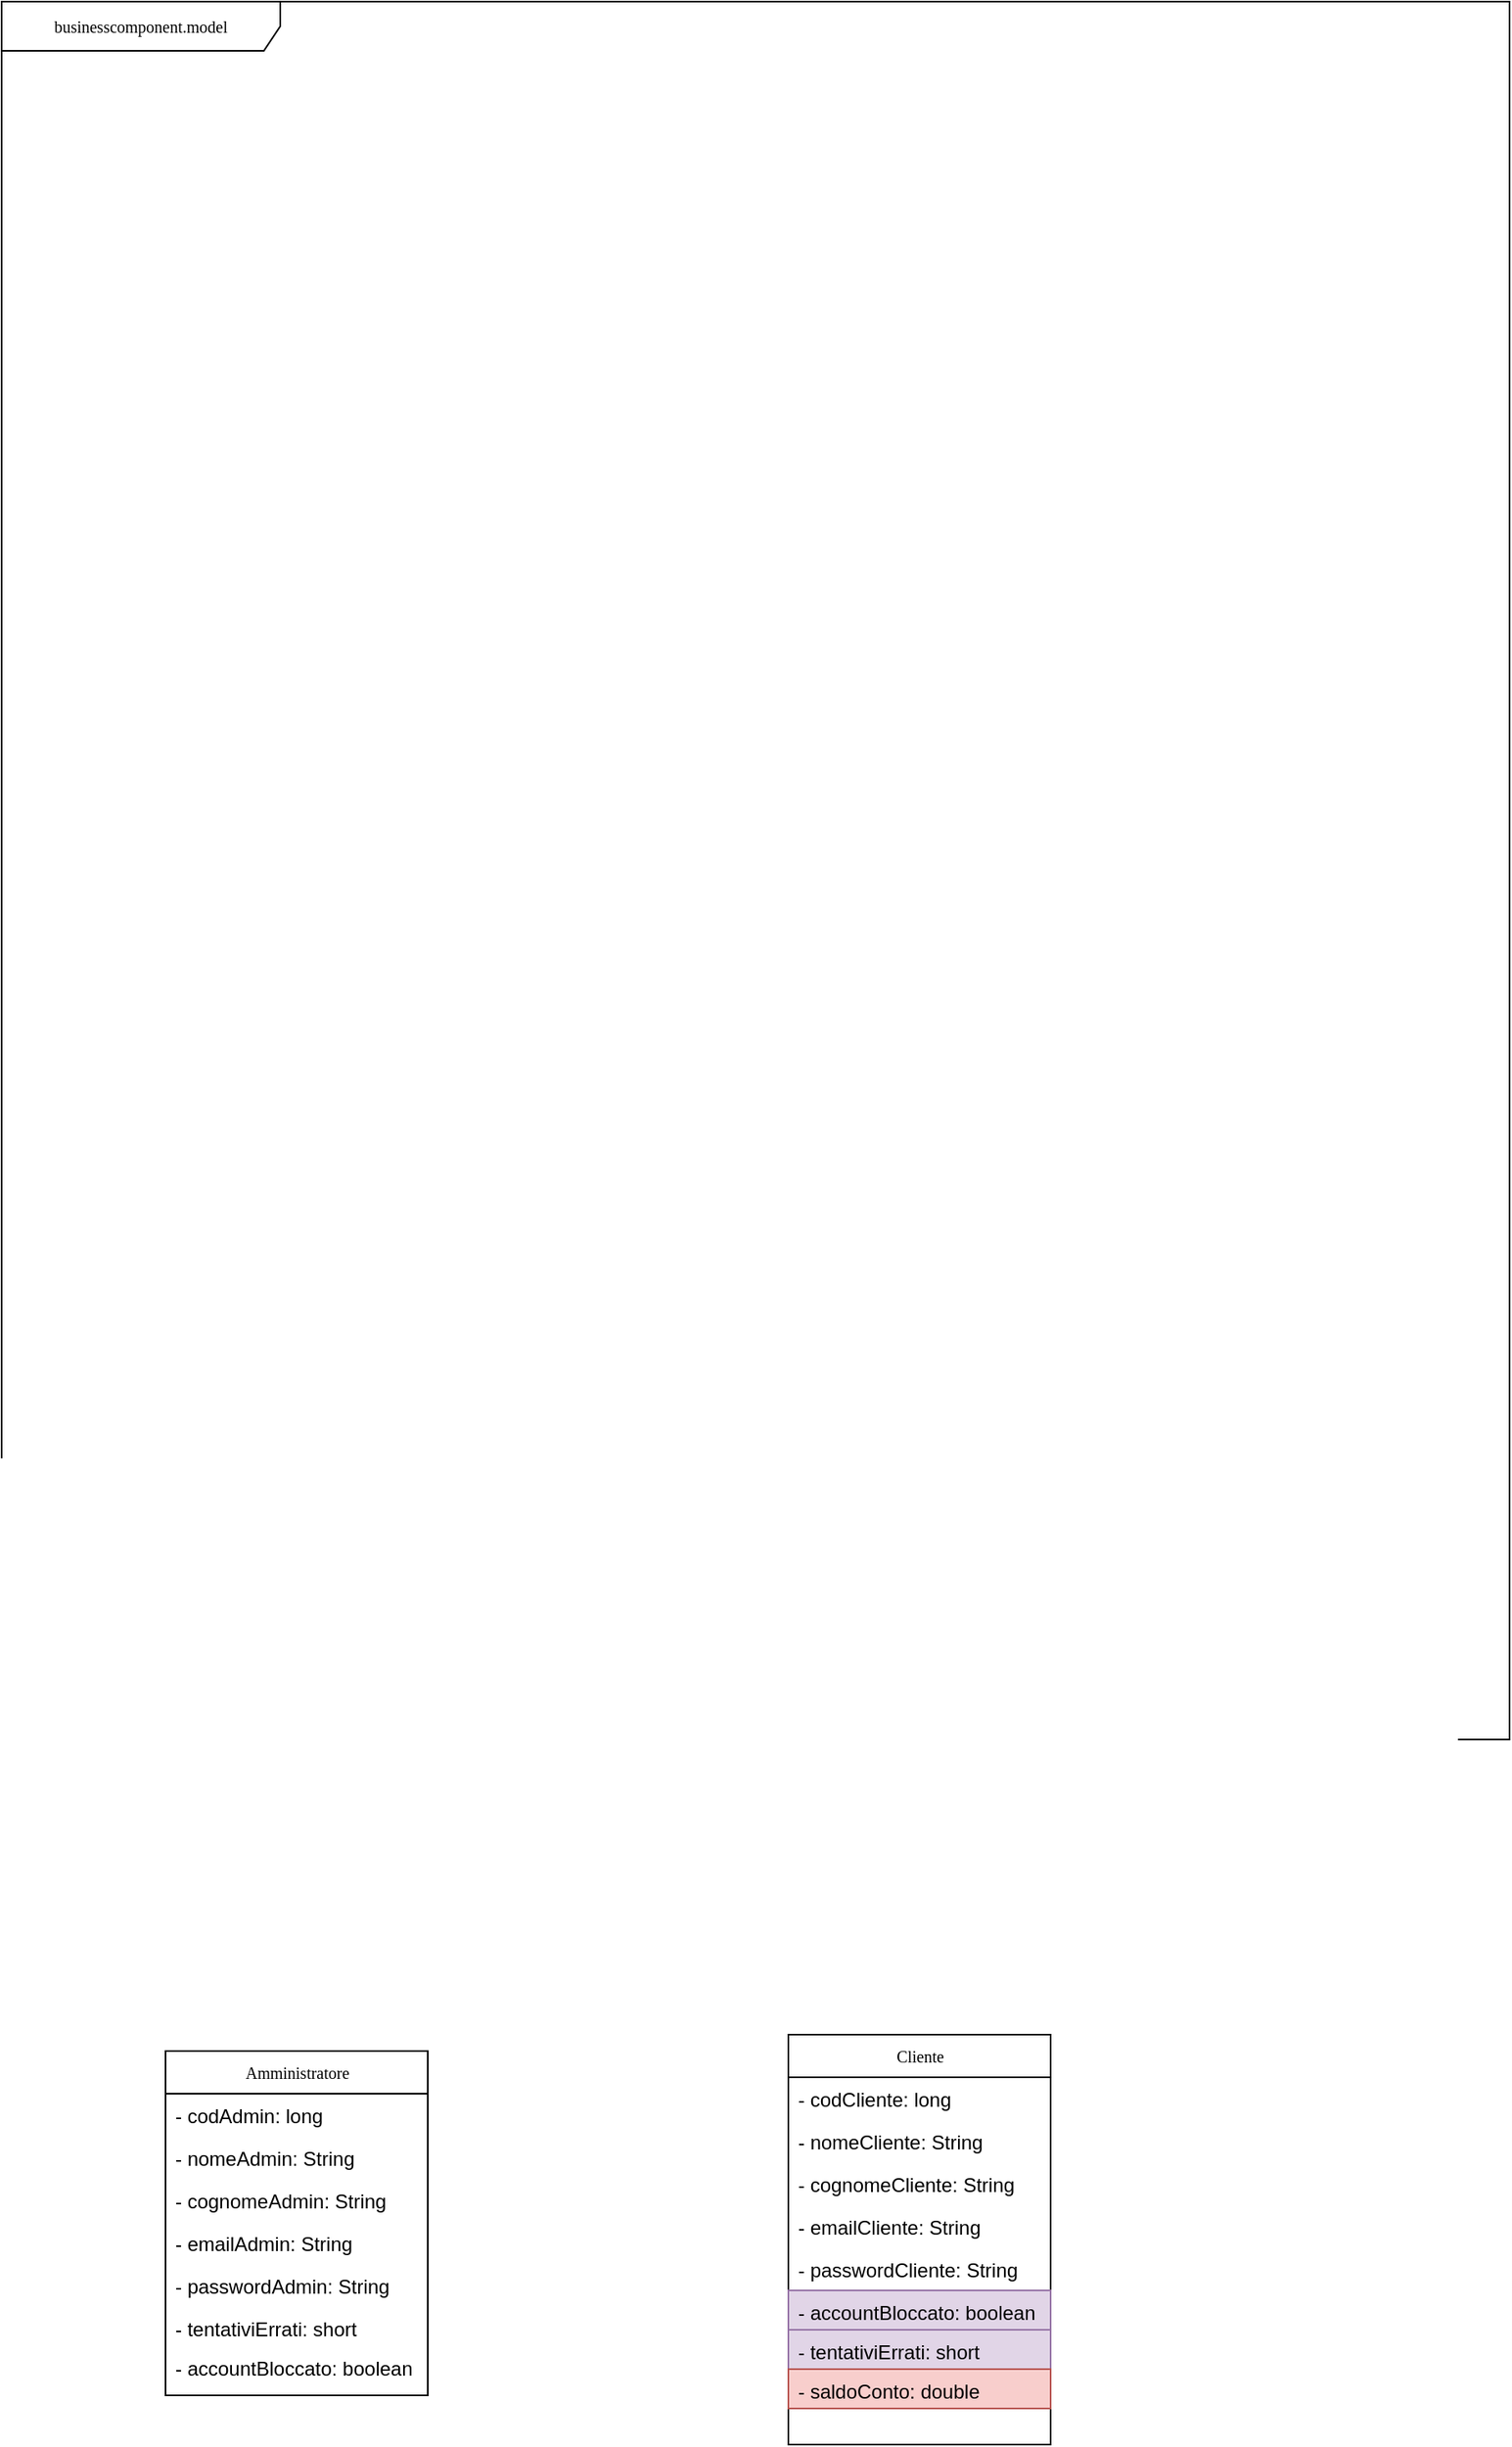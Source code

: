 <mxfile version="25.0.3" pages="3">
  <diagram name="model" id="c4acf3e9-155e-7222-9cf6-157b1a14988f">
    <mxGraphModel dx="1900" dy="1718" grid="1" gridSize="10" guides="1" tooltips="1" connect="1" arrows="1" fold="1" page="1" pageScale="1" pageWidth="850" pageHeight="1100" background="none" math="0" shadow="0">
      <root>
        <mxCell id="0" />
        <mxCell id="1" parent="0" />
        <mxCell id="17acba5748e5396b-1" value="businesscomponent.model" style="shape=umlFrame;whiteSpace=wrap;html=1;rounded=0;shadow=0;comic=0;labelBackgroundColor=none;strokeWidth=1;fontFamily=Verdana;fontSize=10;align=center;width=170;height=30;" parent="1" vertex="1">
          <mxGeometry x="-100" y="-1090" width="920" height="1060" as="geometry" />
        </mxCell>
        <mxCell id="17acba5748e5396b-2" value="Amministratore" style="swimlane;html=1;fontStyle=0;childLayout=stackLayout;horizontal=1;startSize=26;fillColor=none;horizontalStack=0;resizeParent=1;resizeLast=0;collapsible=1;marginBottom=0;swimlaneFillColor=#ffffff;rounded=0;shadow=0;comic=0;labelBackgroundColor=none;strokeWidth=1;fontFamily=Verdana;fontSize=10;align=center;" parent="1" vertex="1">
          <mxGeometry y="160" width="160" height="210" as="geometry" />
        </mxCell>
        <mxCell id="17acba5748e5396b-3" value="- codAdmin: long" style="text;html=1;strokeColor=none;fillColor=none;align=left;verticalAlign=top;spacingLeft=4;spacingRight=4;whiteSpace=wrap;overflow=hidden;rotatable=0;points=[[0,0.5],[1,0.5]];portConstraint=eastwest;" parent="17acba5748e5396b-2" vertex="1">
          <mxGeometry y="26" width="160" height="26" as="geometry" />
        </mxCell>
        <mxCell id="R7iPSByMcXuFNTxJ6JOP-1" value="- nomeAdmin: String" style="text;html=1;strokeColor=none;fillColor=none;align=left;verticalAlign=top;spacingLeft=4;spacingRight=4;whiteSpace=wrap;overflow=hidden;rotatable=0;points=[[0,0.5],[1,0.5]];portConstraint=eastwest;" vertex="1" parent="17acba5748e5396b-2">
          <mxGeometry y="52" width="160" height="26" as="geometry" />
        </mxCell>
        <mxCell id="R7iPSByMcXuFNTxJ6JOP-2" value="- cognomeAdmin: String" style="text;html=1;strokeColor=none;fillColor=none;align=left;verticalAlign=top;spacingLeft=4;spacingRight=4;whiteSpace=wrap;overflow=hidden;rotatable=0;points=[[0,0.5],[1,0.5]];portConstraint=eastwest;" vertex="1" parent="17acba5748e5396b-2">
          <mxGeometry y="78" width="160" height="26" as="geometry" />
        </mxCell>
        <mxCell id="R7iPSByMcXuFNTxJ6JOP-3" value="- emailAdmin: String" style="text;html=1;strokeColor=none;fillColor=none;align=left;verticalAlign=top;spacingLeft=4;spacingRight=4;whiteSpace=wrap;overflow=hidden;rotatable=0;points=[[0,0.5],[1,0.5]];portConstraint=eastwest;" vertex="1" parent="17acba5748e5396b-2">
          <mxGeometry y="104" width="160" height="26" as="geometry" />
        </mxCell>
        <mxCell id="R7iPSByMcXuFNTxJ6JOP-4" value="- passwordAdmin: String" style="text;html=1;strokeColor=none;fillColor=none;align=left;verticalAlign=top;spacingLeft=4;spacingRight=4;whiteSpace=wrap;overflow=hidden;rotatable=0;points=[[0,0.5],[1,0.5]];portConstraint=eastwest;" vertex="1" parent="17acba5748e5396b-2">
          <mxGeometry y="130" width="160" height="26" as="geometry" />
        </mxCell>
        <mxCell id="R7iPSByMcXuFNTxJ6JOP-5" value="- tentativiErrati: short" style="text;html=1;strokeColor=none;fillColor=none;align=left;verticalAlign=top;spacingLeft=4;spacingRight=4;whiteSpace=wrap;overflow=hidden;rotatable=0;points=[[0,0.5],[1,0.5]];portConstraint=eastwest;" vertex="1" parent="17acba5748e5396b-2">
          <mxGeometry y="156" width="160" height="24" as="geometry" />
        </mxCell>
        <mxCell id="R7iPSByMcXuFNTxJ6JOP-6" value="- accountBloccato: boolean" style="text;html=1;strokeColor=none;fillColor=none;align=left;verticalAlign=top;spacingLeft=4;spacingRight=4;whiteSpace=wrap;overflow=hidden;rotatable=0;points=[[0,0.5],[1,0.5]];portConstraint=eastwest;" vertex="1" parent="17acba5748e5396b-2">
          <mxGeometry y="180" width="160" height="24" as="geometry" />
        </mxCell>
        <mxCell id="R7iPSByMcXuFNTxJ6JOP-18" value="" style="group" vertex="1" connectable="0" parent="1">
          <mxGeometry x="380" y="140" width="160" height="250" as="geometry" />
        </mxCell>
        <mxCell id="R7iPSByMcXuFNTxJ6JOP-8" value="Cliente" style="swimlane;html=1;fontStyle=0;childLayout=stackLayout;horizontal=1;startSize=26;fillColor=none;horizontalStack=0;resizeParent=1;resizeLast=0;collapsible=1;marginBottom=0;swimlaneFillColor=#ffffff;rounded=0;shadow=0;comic=0;labelBackgroundColor=none;strokeWidth=1;fontFamily=Verdana;fontSize=10;align=center;container=0;" vertex="1" parent="R7iPSByMcXuFNTxJ6JOP-18">
          <mxGeometry y="10" width="160" height="250" as="geometry" />
        </mxCell>
        <mxCell id="R7iPSByMcXuFNTxJ6JOP-9" value="- codCliente: long" style="text;html=1;strokeColor=none;fillColor=none;align=left;verticalAlign=top;spacingLeft=4;spacingRight=4;whiteSpace=wrap;overflow=hidden;rotatable=0;points=[[0,0.5],[1,0.5]];portConstraint=eastwest;container=0;" vertex="1" parent="R7iPSByMcXuFNTxJ6JOP-8">
          <mxGeometry y="26" width="160" height="26" as="geometry" />
        </mxCell>
        <mxCell id="R7iPSByMcXuFNTxJ6JOP-10" value="- nomeCliente: String" style="text;html=1;strokeColor=none;fillColor=none;align=left;verticalAlign=top;spacingLeft=4;spacingRight=4;whiteSpace=wrap;overflow=hidden;rotatable=0;points=[[0,0.5],[1,0.5]];portConstraint=eastwest;container=0;" vertex="1" parent="R7iPSByMcXuFNTxJ6JOP-8">
          <mxGeometry y="52" width="160" height="26" as="geometry" />
        </mxCell>
        <mxCell id="R7iPSByMcXuFNTxJ6JOP-11" value="- cognomeCliente: String" style="text;html=1;strokeColor=none;fillColor=none;align=left;verticalAlign=top;spacingLeft=4;spacingRight=4;whiteSpace=wrap;overflow=hidden;rotatable=0;points=[[0,0.5],[1,0.5]];portConstraint=eastwest;container=0;" vertex="1" parent="R7iPSByMcXuFNTxJ6JOP-8">
          <mxGeometry y="78" width="160" height="26" as="geometry" />
        </mxCell>
        <mxCell id="R7iPSByMcXuFNTxJ6JOP-12" value="- emailCliente: String" style="text;html=1;strokeColor=none;fillColor=none;align=left;verticalAlign=top;spacingLeft=4;spacingRight=4;whiteSpace=wrap;overflow=hidden;rotatable=0;points=[[0,0.5],[1,0.5]];portConstraint=eastwest;container=0;" vertex="1" parent="R7iPSByMcXuFNTxJ6JOP-8">
          <mxGeometry y="104" width="160" height="26" as="geometry" />
        </mxCell>
        <mxCell id="R7iPSByMcXuFNTxJ6JOP-13" value="- passwordCliente: String" style="text;html=1;strokeColor=none;fillColor=none;align=left;verticalAlign=top;spacingLeft=4;spacingRight=4;whiteSpace=wrap;overflow=hidden;rotatable=0;points=[[0,0.5],[1,0.5]];portConstraint=eastwest;container=0;" vertex="1" parent="R7iPSByMcXuFNTxJ6JOP-8">
          <mxGeometry y="130" width="160" height="26" as="geometry" />
        </mxCell>
        <mxCell id="R7iPSByMcXuFNTxJ6JOP-20" value="- accountBloccato: boolean" style="text;html=1;strokeColor=#9673a6;fillColor=#e1d5e7;align=left;verticalAlign=top;spacingLeft=4;spacingRight=4;whiteSpace=wrap;overflow=hidden;rotatable=0;points=[[0,0.5],[1,0.5]];portConstraint=eastwest;container=0;" vertex="1" parent="R7iPSByMcXuFNTxJ6JOP-8">
          <mxGeometry y="156" width="160" height="24" as="geometry" />
        </mxCell>
        <mxCell id="R7iPSByMcXuFNTxJ6JOP-14" value="- tentativiErrati: short" style="text;html=1;strokeColor=#9673a6;fillColor=#e1d5e7;align=left;verticalAlign=top;spacingLeft=4;spacingRight=4;whiteSpace=wrap;overflow=hidden;rotatable=0;points=[[0,0.5],[1,0.5]];portConstraint=eastwest;container=0;" vertex="1" parent="R7iPSByMcXuFNTxJ6JOP-8">
          <mxGeometry y="180" width="160" height="24" as="geometry" />
        </mxCell>
        <mxCell id="R7iPSByMcXuFNTxJ6JOP-15" value="- saldoConto: double" style="text;html=1;strokeColor=#b85450;fillColor=#f8cecc;align=left;verticalAlign=top;spacingLeft=4;spacingRight=4;whiteSpace=wrap;overflow=hidden;rotatable=0;points=[[0,0.5],[1,0.5]];portConstraint=eastwest;container=0;" vertex="1" parent="R7iPSByMcXuFNTxJ6JOP-8">
          <mxGeometry y="204" width="160" height="24" as="geometry" />
        </mxCell>
      </root>
    </mxGraphModel>
  </diagram>
  <diagram name="Copy of model" id="M4nCcpJtuAuxIERXasgf">
    <mxGraphModel grid="1" page="1" gridSize="10" guides="1" tooltips="1" connect="1" arrows="1" fold="1" pageScale="1" pageWidth="850" pageHeight="1100" background="none" math="0" shadow="0">
      <root>
        <mxCell id="_vAxtc3iaHs9q5ybGpsF-0" />
        <mxCell id="_vAxtc3iaHs9q5ybGpsF-1" parent="_vAxtc3iaHs9q5ybGpsF-0" />
        <mxCell id="_vAxtc3iaHs9q5ybGpsF-2" value="businesscomponent.model" style="shape=umlFrame;whiteSpace=wrap;html=1;rounded=0;shadow=0;comic=0;labelBackgroundColor=none;strokeWidth=1;fontFamily=Verdana;fontSize=10;align=center;width=170;height=30;" vertex="1" parent="_vAxtc3iaHs9q5ybGpsF-1">
          <mxGeometry x="-80" y="20" width="920" height="1060" as="geometry" />
        </mxCell>
        <mxCell id="_vAxtc3iaHs9q5ybGpsF-3" style="edgeStyle=orthogonalEdgeStyle;rounded=0;html=1;dashed=1;labelBackgroundColor=none;startFill=0;endArrow=open;endFill=0;endSize=10;fontFamily=Verdana;fontSize=10;" edge="1" parent="_vAxtc3iaHs9q5ybGpsF-1" source="_vAxtc3iaHs9q5ybGpsF-5" target="_vAxtc3iaHs9q5ybGpsF-35">
          <mxGeometry relative="1" as="geometry">
            <Array as="points">
              <mxPoint x="590" y="721" />
            </Array>
          </mxGeometry>
        </mxCell>
        <mxCell id="_vAxtc3iaHs9q5ybGpsF-4" style="edgeStyle=orthogonalEdgeStyle;rounded=0;html=1;dashed=1;labelBackgroundColor=none;startFill=0;endArrow=open;endFill=0;endSize=10;fontFamily=Verdana;fontSize=10;" edge="1" parent="_vAxtc3iaHs9q5ybGpsF-1" source="_vAxtc3iaHs9q5ybGpsF-5" target="_vAxtc3iaHs9q5ybGpsF-24">
          <mxGeometry relative="1" as="geometry">
            <Array as="points" />
          </mxGeometry>
        </mxCell>
        <mxCell id="_vAxtc3iaHs9q5ybGpsF-5" value="Classname" style="swimlane;html=1;fontStyle=0;childLayout=stackLayout;horizontal=1;startSize=26;fillColor=none;horizontalStack=0;resizeParent=1;resizeLast=0;collapsible=1;marginBottom=0;swimlaneFillColor=#ffffff;rounded=0;shadow=0;comic=0;labelBackgroundColor=none;strokeWidth=1;fontFamily=Verdana;fontSize=10;align=center;" vertex="1" parent="_vAxtc3iaHs9q5ybGpsF-1">
          <mxGeometry x="650" y="628" width="160" height="186" as="geometry" />
        </mxCell>
        <mxCell id="_vAxtc3iaHs9q5ybGpsF-6" value="+ field: type" style="text;html=1;strokeColor=none;fillColor=none;align=left;verticalAlign=top;spacingLeft=4;spacingRight=4;whiteSpace=wrap;overflow=hidden;rotatable=0;points=[[0,0.5],[1,0.5]];portConstraint=eastwest;" vertex="1" parent="_vAxtc3iaHs9q5ybGpsF-5">
          <mxGeometry y="26" width="160" height="26" as="geometry" />
        </mxCell>
        <mxCell id="_vAxtc3iaHs9q5ybGpsF-7" value="+ field: type" style="text;html=1;strokeColor=none;fillColor=none;align=left;verticalAlign=top;spacingLeft=4;spacingRight=4;whiteSpace=wrap;overflow=hidden;rotatable=0;points=[[0,0.5],[1,0.5]];portConstraint=eastwest;" vertex="1" parent="_vAxtc3iaHs9q5ybGpsF-5">
          <mxGeometry y="52" width="160" height="26" as="geometry" />
        </mxCell>
        <mxCell id="_vAxtc3iaHs9q5ybGpsF-8" value="+ field: type" style="text;html=1;strokeColor=none;fillColor=none;align=left;verticalAlign=top;spacingLeft=4;spacingRight=4;whiteSpace=wrap;overflow=hidden;rotatable=0;points=[[0,0.5],[1,0.5]];portConstraint=eastwest;" vertex="1" parent="_vAxtc3iaHs9q5ybGpsF-5">
          <mxGeometry y="78" width="160" height="26" as="geometry" />
        </mxCell>
        <mxCell id="_vAxtc3iaHs9q5ybGpsF-9" value="+ field: type" style="text;html=1;strokeColor=none;fillColor=none;align=left;verticalAlign=top;spacingLeft=4;spacingRight=4;whiteSpace=wrap;overflow=hidden;rotatable=0;points=[[0,0.5],[1,0.5]];portConstraint=eastwest;" vertex="1" parent="_vAxtc3iaHs9q5ybGpsF-5">
          <mxGeometry y="104" width="160" height="26" as="geometry" />
        </mxCell>
        <mxCell id="_vAxtc3iaHs9q5ybGpsF-10" value="+ field: type" style="text;html=1;strokeColor=none;fillColor=none;align=left;verticalAlign=top;spacingLeft=4;spacingRight=4;whiteSpace=wrap;overflow=hidden;rotatable=0;points=[[0,0.5],[1,0.5]];portConstraint=eastwest;" vertex="1" parent="_vAxtc3iaHs9q5ybGpsF-5">
          <mxGeometry y="130" width="160" height="26" as="geometry" />
        </mxCell>
        <mxCell id="_vAxtc3iaHs9q5ybGpsF-11" value="+ field: type" style="text;html=1;strokeColor=none;fillColor=none;align=left;verticalAlign=top;spacingLeft=4;spacingRight=4;whiteSpace=wrap;overflow=hidden;rotatable=0;points=[[0,0.5],[1,0.5]];portConstraint=eastwest;" vertex="1" parent="_vAxtc3iaHs9q5ybGpsF-5">
          <mxGeometry y="156" width="160" height="26" as="geometry" />
        </mxCell>
        <mxCell id="_vAxtc3iaHs9q5ybGpsF-12" value="Classname" style="swimlane;html=1;fontStyle=0;childLayout=stackLayout;horizontal=1;startSize=26;fillColor=none;horizontalStack=0;resizeParent=1;resizeLast=0;collapsible=1;marginBottom=0;swimlaneFillColor=#ffffff;rounded=0;shadow=0;comic=0;labelBackgroundColor=none;strokeWidth=1;fontFamily=Verdana;fontSize=10;align=center;" vertex="1" parent="_vAxtc3iaHs9q5ybGpsF-1">
          <mxGeometry x="350" y="42" width="160" height="110" as="geometry" />
        </mxCell>
        <mxCell id="_vAxtc3iaHs9q5ybGpsF-13" value="+ field: type" style="text;html=1;strokeColor=none;fillColor=none;align=left;verticalAlign=top;spacingLeft=4;spacingRight=4;whiteSpace=wrap;overflow=hidden;rotatable=0;points=[[0,0.5],[1,0.5]];portConstraint=eastwest;" vertex="1" parent="_vAxtc3iaHs9q5ybGpsF-12">
          <mxGeometry y="26" width="160" height="26" as="geometry" />
        </mxCell>
        <mxCell id="_vAxtc3iaHs9q5ybGpsF-14" value="+ field: type" style="text;html=1;strokeColor=none;fillColor=none;align=left;verticalAlign=top;spacingLeft=4;spacingRight=4;whiteSpace=wrap;overflow=hidden;rotatable=0;points=[[0,0.5],[1,0.5]];portConstraint=eastwest;" vertex="1" parent="_vAxtc3iaHs9q5ybGpsF-12">
          <mxGeometry y="52" width="160" height="26" as="geometry" />
        </mxCell>
        <mxCell id="_vAxtc3iaHs9q5ybGpsF-15" value="+ field: type" style="text;html=1;strokeColor=none;fillColor=none;align=left;verticalAlign=top;spacingLeft=4;spacingRight=4;whiteSpace=wrap;overflow=hidden;rotatable=0;points=[[0,0.5],[1,0.5]];portConstraint=eastwest;" vertex="1" parent="_vAxtc3iaHs9q5ybGpsF-12">
          <mxGeometry y="78" width="160" height="26" as="geometry" />
        </mxCell>
        <mxCell id="_vAxtc3iaHs9q5ybGpsF-16" value="Classname" style="swimlane;html=1;fontStyle=0;childLayout=stackLayout;horizontal=1;startSize=26;fillColor=none;horizontalStack=0;resizeParent=1;resizeLast=0;collapsible=1;marginBottom=0;swimlaneFillColor=#ffffff;rounded=0;shadow=0;comic=0;labelBackgroundColor=none;strokeWidth=1;fontFamily=Verdana;fontSize=10;align=center;" vertex="1" parent="_vAxtc3iaHs9q5ybGpsF-1">
          <mxGeometry x="580" y="87" width="160" height="110" as="geometry" />
        </mxCell>
        <mxCell id="_vAxtc3iaHs9q5ybGpsF-17" value="+ field: type" style="text;html=1;strokeColor=none;fillColor=none;align=left;verticalAlign=top;spacingLeft=4;spacingRight=4;whiteSpace=wrap;overflow=hidden;rotatable=0;points=[[0,0.5],[1,0.5]];portConstraint=eastwest;" vertex="1" parent="_vAxtc3iaHs9q5ybGpsF-16">
          <mxGeometry y="26" width="160" height="26" as="geometry" />
        </mxCell>
        <mxCell id="_vAxtc3iaHs9q5ybGpsF-18" value="+ field: type" style="text;html=1;strokeColor=none;fillColor=none;align=left;verticalAlign=top;spacingLeft=4;spacingRight=4;whiteSpace=wrap;overflow=hidden;rotatable=0;points=[[0,0.5],[1,0.5]];portConstraint=eastwest;" vertex="1" parent="_vAxtc3iaHs9q5ybGpsF-16">
          <mxGeometry y="52" width="160" height="26" as="geometry" />
        </mxCell>
        <mxCell id="_vAxtc3iaHs9q5ybGpsF-19" value="+ field: type" style="text;html=1;strokeColor=#b85450;fillColor=#f8cecc;align=left;verticalAlign=top;spacingLeft=4;spacingRight=4;whiteSpace=wrap;overflow=hidden;rotatable=0;points=[[0,0.5],[1,0.5]];portConstraint=eastwest;" vertex="1" parent="_vAxtc3iaHs9q5ybGpsF-16">
          <mxGeometry y="78" width="160" height="26" as="geometry" />
        </mxCell>
        <mxCell id="_vAxtc3iaHs9q5ybGpsF-20" value="Classname" style="swimlane;html=1;fontStyle=0;childLayout=stackLayout;horizontal=1;startSize=26;fillColor=none;horizontalStack=0;resizeParent=1;resizeLast=0;collapsible=1;marginBottom=0;swimlaneFillColor=#ffffff;rounded=0;shadow=0;comic=0;labelBackgroundColor=none;strokeWidth=1;fontFamily=Verdana;fontSize=10;align=center;" vertex="1" parent="_vAxtc3iaHs9q5ybGpsF-1">
          <mxGeometry x="650" y="978" width="160" height="83" as="geometry" />
        </mxCell>
        <mxCell id="_vAxtc3iaHs9q5ybGpsF-21" value="+ field: type" style="text;html=1;strokeColor=none;fillColor=none;align=left;verticalAlign=top;spacingLeft=4;spacingRight=4;whiteSpace=wrap;overflow=hidden;rotatable=0;points=[[0,0.5],[1,0.5]];portConstraint=eastwest;" vertex="1" parent="_vAxtc3iaHs9q5ybGpsF-20">
          <mxGeometry y="26" width="160" height="26" as="geometry" />
        </mxCell>
        <mxCell id="_vAxtc3iaHs9q5ybGpsF-22" value="+ field: type" style="text;html=1;strokeColor=none;fillColor=none;align=left;verticalAlign=top;spacingLeft=4;spacingRight=4;whiteSpace=wrap;overflow=hidden;rotatable=0;points=[[0,0.5],[1,0.5]];portConstraint=eastwest;" vertex="1" parent="_vAxtc3iaHs9q5ybGpsF-20">
          <mxGeometry y="52" width="160" height="26" as="geometry" />
        </mxCell>
        <mxCell id="_vAxtc3iaHs9q5ybGpsF-23" style="edgeStyle=orthogonalEdgeStyle;rounded=0;html=1;dashed=1;labelBackgroundColor=none;startFill=0;endArrow=open;endFill=0;endSize=10;fontFamily=Verdana;fontSize=10;" edge="1" parent="_vAxtc3iaHs9q5ybGpsF-1" source="_vAxtc3iaHs9q5ybGpsF-24" target="_vAxtc3iaHs9q5ybGpsF-20">
          <mxGeometry relative="1" as="geometry" />
        </mxCell>
        <mxCell id="_vAxtc3iaHs9q5ybGpsF-24" value="Classname" style="swimlane;html=1;fontStyle=0;childLayout=stackLayout;horizontal=1;startSize=26;fillColor=none;horizontalStack=0;resizeParent=1;resizeLast=0;collapsible=1;marginBottom=0;swimlaneFillColor=#ffffff;rounded=0;shadow=0;comic=0;labelBackgroundColor=none;strokeWidth=1;fontFamily=Verdana;fontSize=10;align=center;" vertex="1" parent="_vAxtc3iaHs9q5ybGpsF-1">
          <mxGeometry x="650" y="838" width="160" height="110" as="geometry" />
        </mxCell>
        <mxCell id="_vAxtc3iaHs9q5ybGpsF-25" value="+ field: type" style="text;html=1;strokeColor=none;fillColor=none;align=left;verticalAlign=top;spacingLeft=4;spacingRight=4;whiteSpace=wrap;overflow=hidden;rotatable=0;points=[[0,0.5],[1,0.5]];portConstraint=eastwest;" vertex="1" parent="_vAxtc3iaHs9q5ybGpsF-24">
          <mxGeometry y="26" width="160" height="26" as="geometry" />
        </mxCell>
        <mxCell id="_vAxtc3iaHs9q5ybGpsF-26" value="+ field: type" style="text;html=1;strokeColor=none;fillColor=none;align=left;verticalAlign=top;spacingLeft=4;spacingRight=4;whiteSpace=wrap;overflow=hidden;rotatable=0;points=[[0,0.5],[1,0.5]];portConstraint=eastwest;" vertex="1" parent="_vAxtc3iaHs9q5ybGpsF-24">
          <mxGeometry y="52" width="160" height="26" as="geometry" />
        </mxCell>
        <mxCell id="_vAxtc3iaHs9q5ybGpsF-27" value="+ field: type" style="text;html=1;strokeColor=none;fillColor=none;align=left;verticalAlign=top;spacingLeft=4;spacingRight=4;whiteSpace=wrap;overflow=hidden;rotatable=0;points=[[0,0.5],[1,0.5]];portConstraint=eastwest;" vertex="1" parent="_vAxtc3iaHs9q5ybGpsF-24">
          <mxGeometry y="78" width="160" height="26" as="geometry" />
        </mxCell>
        <mxCell id="_vAxtc3iaHs9q5ybGpsF-28" style="edgeStyle=orthogonalEdgeStyle;rounded=0;html=1;dashed=1;labelBackgroundColor=none;startFill=0;endArrow=open;endFill=0;endSize=10;fontFamily=Verdana;fontSize=10;" edge="1" parent="_vAxtc3iaHs9q5ybGpsF-1" source="_vAxtc3iaHs9q5ybGpsF-29" target="_vAxtc3iaHs9q5ybGpsF-5">
          <mxGeometry relative="1" as="geometry">
            <Array as="points" />
          </mxGeometry>
        </mxCell>
        <mxCell id="_vAxtc3iaHs9q5ybGpsF-29" value="Classname" style="swimlane;html=1;fontStyle=0;childLayout=stackLayout;horizontal=1;startSize=26;fillColor=none;horizontalStack=0;resizeParent=1;resizeLast=0;collapsible=1;marginBottom=0;swimlaneFillColor=#ffffff;rounded=0;shadow=0;comic=0;labelBackgroundColor=none;strokeWidth=1;fontFamily=Verdana;fontSize=10;align=center;" vertex="1" parent="_vAxtc3iaHs9q5ybGpsF-1">
          <mxGeometry x="650" y="520" width="160" height="83" as="geometry" />
        </mxCell>
        <mxCell id="_vAxtc3iaHs9q5ybGpsF-30" value="+ field: type" style="text;html=1;strokeColor=none;fillColor=none;align=left;verticalAlign=top;spacingLeft=4;spacingRight=4;whiteSpace=wrap;overflow=hidden;rotatable=0;points=[[0,0.5],[1,0.5]];portConstraint=eastwest;" vertex="1" parent="_vAxtc3iaHs9q5ybGpsF-29">
          <mxGeometry y="26" width="160" height="26" as="geometry" />
        </mxCell>
        <mxCell id="_vAxtc3iaHs9q5ybGpsF-31" value="+ field: type" style="text;html=1;strokeColor=none;fillColor=none;align=left;verticalAlign=top;spacingLeft=4;spacingRight=4;whiteSpace=wrap;overflow=hidden;rotatable=0;points=[[0,0.5],[1,0.5]];portConstraint=eastwest;" vertex="1" parent="_vAxtc3iaHs9q5ybGpsF-29">
          <mxGeometry y="52" width="160" height="26" as="geometry" />
        </mxCell>
        <mxCell id="_vAxtc3iaHs9q5ybGpsF-32" value="&amp;laquo;interface&amp;raquo;&lt;br&gt;&lt;b&gt;Name&lt;/b&gt;" style="html=1;rounded=0;shadow=0;comic=0;labelBackgroundColor=none;strokeWidth=1;fontFamily=Verdana;fontSize=10;align=center;" vertex="1" parent="_vAxtc3iaHs9q5ybGpsF-1">
          <mxGeometry x="490" y="1004" width="110" height="50" as="geometry" />
        </mxCell>
        <mxCell id="_vAxtc3iaHs9q5ybGpsF-33" style="edgeStyle=orthogonalEdgeStyle;rounded=0;html=1;dashed=1;labelBackgroundColor=none;startFill=0;endArrow=open;endFill=0;endSize=10;fontFamily=Verdana;fontSize=10;" edge="1" parent="_vAxtc3iaHs9q5ybGpsF-1" source="_vAxtc3iaHs9q5ybGpsF-35" target="_vAxtc3iaHs9q5ybGpsF-32">
          <mxGeometry relative="1" as="geometry">
            <Array as="points">
              <mxPoint x="545" y="970" />
              <mxPoint x="545" y="970" />
            </Array>
          </mxGeometry>
        </mxCell>
        <mxCell id="_vAxtc3iaHs9q5ybGpsF-34" style="edgeStyle=orthogonalEdgeStyle;rounded=0;html=1;dashed=1;labelBackgroundColor=none;startFill=0;endArrow=open;endFill=0;endSize=10;fontFamily=Verdana;fontSize=10;" edge="1" parent="_vAxtc3iaHs9q5ybGpsF-1" source="_vAxtc3iaHs9q5ybGpsF-35" target="_vAxtc3iaHs9q5ybGpsF-40">
          <mxGeometry relative="1" as="geometry">
            <Array as="points">
              <mxPoint x="550" y="520" />
            </Array>
          </mxGeometry>
        </mxCell>
        <mxCell id="_vAxtc3iaHs9q5ybGpsF-35" value="&lt;p style=&quot;margin:0px;margin-top:4px;text-align:center;&quot;&gt;&lt;i&gt;&amp;lt;&amp;lt;Interface&amp;gt;&amp;gt;&lt;/i&gt;&lt;br/&gt;&lt;b&gt;Interface&lt;/b&gt;&lt;/p&gt;&lt;hr size=&quot;1&quot;/&gt;&lt;p style=&quot;margin:0px;margin-left:4px;&quot;&gt;+ field1: Type&lt;br/&gt;+ field2: Type&lt;/p&gt;&lt;hr size=&quot;1&quot;/&gt;&lt;p style=&quot;margin:0px;margin-left:4px;&quot;&gt;+ method1(Type): Type&lt;br/&gt;+ method2(Type, Type): Type&lt;/p&gt;" style="verticalAlign=top;align=left;overflow=fill;fontSize=12;fontFamily=Helvetica;html=1;rounded=0;shadow=0;comic=0;labelBackgroundColor=none;strokeWidth=1" vertex="1" parent="_vAxtc3iaHs9q5ybGpsF-1">
          <mxGeometry x="415" y="823" width="190" height="140" as="geometry" />
        </mxCell>
        <mxCell id="_vAxtc3iaHs9q5ybGpsF-36" value="&lt;p style=&quot;margin:0px;margin-top:4px;text-align:center;&quot;&gt;&lt;i&gt;&amp;lt;&amp;lt;Interface&amp;gt;&amp;gt;&lt;/i&gt;&lt;br/&gt;&lt;b&gt;Interface&lt;/b&gt;&lt;/p&gt;&lt;hr size=&quot;1&quot;/&gt;&lt;p style=&quot;margin:0px;margin-left:4px;&quot;&gt;+ field1: Type&lt;br/&gt;+ field2: Type&lt;/p&gt;&lt;hr size=&quot;1&quot;/&gt;&lt;p style=&quot;margin:0px;margin-left:4px;&quot;&gt;+ method1(Type): Type&lt;br/&gt;+ method2(Type, Type): Type&lt;/p&gt;" style="verticalAlign=top;align=left;overflow=fill;fontSize=12;fontFamily=Helvetica;html=1;rounded=0;shadow=0;comic=0;labelBackgroundColor=none;strokeWidth=1" vertex="1" parent="_vAxtc3iaHs9q5ybGpsF-1">
          <mxGeometry x="350" y="572" width="190" height="140" as="geometry" />
        </mxCell>
        <mxCell id="_vAxtc3iaHs9q5ybGpsF-37" style="edgeStyle=orthogonalEdgeStyle;rounded=0;html=1;dashed=1;labelBackgroundColor=none;startFill=0;endArrow=open;endFill=0;endSize=10;fontFamily=Verdana;fontSize=10;" edge="1" parent="_vAxtc3iaHs9q5ybGpsF-1" source="_vAxtc3iaHs9q5ybGpsF-38" target="_vAxtc3iaHs9q5ybGpsF-32">
          <mxGeometry relative="1" as="geometry">
            <Array as="points">
              <mxPoint x="410" y="1029" />
              <mxPoint x="410" y="1029" />
            </Array>
          </mxGeometry>
        </mxCell>
        <mxCell id="_vAxtc3iaHs9q5ybGpsF-38" value="&lt;p style=&quot;margin:0px;margin-top:4px;text-align:center;&quot;&gt;&lt;i&gt;&amp;lt;&amp;lt;Interface&amp;gt;&amp;gt;&lt;/i&gt;&lt;br/&gt;&lt;b&gt;Interface&lt;/b&gt;&lt;/p&gt;&lt;hr size=&quot;1&quot;/&gt;&lt;p style=&quot;margin:0px;margin-left:4px;&quot;&gt;+ field1: Type&lt;br/&gt;+ field2: Type&lt;/p&gt;&lt;hr size=&quot;1&quot;/&gt;&lt;p style=&quot;margin:0px;margin-left:4px;&quot;&gt;+ method1(Type): Type&lt;br/&gt;+ method2(Type, Type): Type&lt;/p&gt;" style="verticalAlign=top;align=left;overflow=fill;fontSize=12;fontFamily=Helvetica;html=1;rounded=0;shadow=0;comic=0;labelBackgroundColor=none;strokeWidth=1" vertex="1" parent="_vAxtc3iaHs9q5ybGpsF-1">
          <mxGeometry x="190" y="908" width="190" height="140" as="geometry" />
        </mxCell>
        <mxCell id="_vAxtc3iaHs9q5ybGpsF-39" value="&lt;p style=&quot;margin:0px;margin-top:4px;text-align:center;&quot;&gt;&lt;i&gt;&amp;lt;&amp;lt;Interface&amp;gt;&amp;gt;&lt;/i&gt;&lt;br/&gt;&lt;b&gt;Interface&lt;/b&gt;&lt;/p&gt;&lt;hr size=&quot;1&quot;/&gt;&lt;p style=&quot;margin:0px;margin-left:4px;&quot;&gt;+ field1: Type&lt;br/&gt;+ field2: Type&lt;/p&gt;&lt;hr size=&quot;1&quot;/&gt;&lt;p style=&quot;margin:0px;margin-left:4px;&quot;&gt;+ method1(Type): Type&lt;br/&gt;+ method2(Type, Type): Type&lt;/p&gt;" style="verticalAlign=top;align=left;overflow=fill;fontSize=12;fontFamily=Helvetica;html=1;rounded=0;shadow=0;comic=0;labelBackgroundColor=none;strokeWidth=1" vertex="1" parent="_vAxtc3iaHs9q5ybGpsF-1">
          <mxGeometry x="190" y="744" width="190" height="140" as="geometry" />
        </mxCell>
        <mxCell id="_vAxtc3iaHs9q5ybGpsF-40" value="&amp;laquo;interface&amp;raquo;&lt;br&gt;&lt;b&gt;Name&lt;/b&gt;" style="html=1;rounded=0;shadow=0;comic=0;labelBackgroundColor=none;strokeWidth=1;fontFamily=Verdana;fontSize=10;align=center;" vertex="1" parent="_vAxtc3iaHs9q5ybGpsF-1">
          <mxGeometry x="380" y="495" width="110" height="50" as="geometry" />
        </mxCell>
        <mxCell id="_vAxtc3iaHs9q5ybGpsF-41" value="&amp;laquo;interface&amp;raquo;&lt;br&gt;&lt;b&gt;Name&lt;/b&gt;" style="html=1;rounded=0;shadow=0;comic=0;labelBackgroundColor=none;strokeWidth=1;fontFamily=Verdana;fontSize=10;align=center;" vertex="1" parent="_vAxtc3iaHs9q5ybGpsF-1">
          <mxGeometry x="380" y="421" width="110" height="50" as="geometry" />
        </mxCell>
        <mxCell id="_vAxtc3iaHs9q5ybGpsF-42" style="edgeStyle=orthogonalEdgeStyle;rounded=0;html=1;dashed=1;labelBackgroundColor=none;startFill=0;endArrow=open;endFill=0;endSize=10;fontFamily=Verdana;fontSize=10;" edge="1" parent="_vAxtc3iaHs9q5ybGpsF-1" source="_vAxtc3iaHs9q5ybGpsF-43" target="_vAxtc3iaHs9q5ybGpsF-45">
          <mxGeometry relative="1" as="geometry">
            <Array as="points" />
          </mxGeometry>
        </mxCell>
        <mxCell id="_vAxtc3iaHs9q5ybGpsF-43" value="&lt;p style=&quot;margin:0px;margin-top:4px;text-align:center;&quot;&gt;&lt;i&gt;&amp;lt;&amp;lt;Interface&amp;gt;&amp;gt;&lt;/i&gt;&lt;br/&gt;&lt;b&gt;Interface&lt;/b&gt;&lt;/p&gt;&lt;hr size=&quot;1&quot;/&gt;&lt;p style=&quot;margin:0px;margin-left:4px;&quot;&gt;+ field1: Type&lt;br/&gt;+ field2: Type&lt;/p&gt;&lt;hr size=&quot;1&quot;/&gt;&lt;p style=&quot;margin:0px;margin-left:4px;&quot;&gt;+ method1(Type): Type&lt;br/&gt;+ method2(Type, Type): Type&lt;/p&gt;" style="verticalAlign=top;align=left;overflow=fill;fontSize=12;fontFamily=Helvetica;html=1;rounded=0;shadow=0;comic=0;labelBackgroundColor=none;strokeWidth=1" vertex="1" parent="_vAxtc3iaHs9q5ybGpsF-1">
          <mxGeometry x="450" y="230" width="190" height="140" as="geometry" />
        </mxCell>
        <mxCell id="_vAxtc3iaHs9q5ybGpsF-44" value="Text" style="text;html=1;resizable=0;points=[];autosize=1;align=left;verticalAlign=top;spacingTop=-4;fontSize=10;fontFamily=Verdana;fontColor=#000000;" vertex="1" parent="_vAxtc3iaHs9q5ybGpsF-1">
          <mxGeometry x="450" y="454" width="40" height="10" as="geometry" />
        </mxCell>
        <mxCell id="_vAxtc3iaHs9q5ybGpsF-45" value="&amp;laquo;interface&amp;raquo;&lt;br&gt;&lt;b&gt;Name&lt;/b&gt;" style="html=1;rounded=0;shadow=0;comic=0;labelBackgroundColor=none;strokeWidth=1;fontFamily=Verdana;fontSize=10;align=center;" vertex="1" parent="_vAxtc3iaHs9q5ybGpsF-1">
          <mxGeometry x="685" y="275" width="110" height="50" as="geometry" />
        </mxCell>
        <mxCell id="_vAxtc3iaHs9q5ybGpsF-46" style="edgeStyle=orthogonalEdgeStyle;rounded=0;html=1;labelBackgroundColor=none;startFill=0;endArrow=open;endFill=0;endSize=10;fontFamily=Verdana;fontSize=10;dashed=1;" edge="1" parent="_vAxtc3iaHs9q5ybGpsF-1" source="_vAxtc3iaHs9q5ybGpsF-48" target="_vAxtc3iaHs9q5ybGpsF-12">
          <mxGeometry relative="1" as="geometry" />
        </mxCell>
        <mxCell id="_vAxtc3iaHs9q5ybGpsF-47" style="edgeStyle=orthogonalEdgeStyle;rounded=0;html=1;exitX=1;exitY=0.75;dashed=1;labelBackgroundColor=none;startFill=0;endArrow=open;endFill=0;endSize=10;fontFamily=Verdana;fontSize=10;" edge="1" parent="_vAxtc3iaHs9q5ybGpsF-1" source="_vAxtc3iaHs9q5ybGpsF-48" target="_vAxtc3iaHs9q5ybGpsF-16">
          <mxGeometry relative="1" as="geometry">
            <Array as="points">
              <mxPoint x="530" y="192" />
              <mxPoint x="530" y="142" />
            </Array>
          </mxGeometry>
        </mxCell>
        <mxCell id="_vAxtc3iaHs9q5ybGpsF-48" value="&lt;p style=&quot;margin:0px;margin-top:4px;text-align:center;&quot;&gt;&lt;i&gt;&amp;lt;&amp;lt;Interface&amp;gt;&amp;gt;&lt;/i&gt;&lt;br/&gt;&lt;b&gt;Interface&lt;/b&gt;&lt;/p&gt;&lt;hr size=&quot;1&quot;/&gt;&lt;p style=&quot;margin:0px;margin-left:4px;&quot;&gt;+ field1: Type&lt;br/&gt;+ field2: Type&lt;/p&gt;&lt;hr size=&quot;1&quot;/&gt;&lt;p style=&quot;margin:0px;margin-left:4px;&quot;&gt;+ method1(Type): Type&lt;br/&gt;+ method2(Type, Type): Type&lt;/p&gt;" style="verticalAlign=top;align=left;overflow=fill;fontSize=12;fontFamily=Helvetica;html=1;rounded=0;shadow=0;comic=0;labelBackgroundColor=none;strokeWidth=1" vertex="1" parent="_vAxtc3iaHs9q5ybGpsF-1">
          <mxGeometry x="60" y="87" width="190" height="140" as="geometry" />
        </mxCell>
        <mxCell id="_vAxtc3iaHs9q5ybGpsF-49" style="edgeStyle=orthogonalEdgeStyle;rounded=0;html=1;dashed=1;labelBackgroundColor=none;startFill=0;endArrow=open;endFill=0;endSize=10;fontFamily=Verdana;fontSize=10;" edge="1" parent="_vAxtc3iaHs9q5ybGpsF-1" source="_vAxtc3iaHs9q5ybGpsF-53" target="_vAxtc3iaHs9q5ybGpsF-12">
          <mxGeometry relative="1" as="geometry">
            <Array as="points">
              <mxPoint x="320" y="290" />
              <mxPoint x="320" y="120" />
            </Array>
          </mxGeometry>
        </mxCell>
        <mxCell id="_vAxtc3iaHs9q5ybGpsF-50" style="edgeStyle=orthogonalEdgeStyle;rounded=0;html=1;dashed=1;labelBackgroundColor=none;startFill=0;endArrow=open;endFill=0;endSize=10;fontFamily=Verdana;fontSize=10;" edge="1" parent="_vAxtc3iaHs9q5ybGpsF-1" source="_vAxtc3iaHs9q5ybGpsF-53" target="_vAxtc3iaHs9q5ybGpsF-16">
          <mxGeometry relative="1" as="geometry">
            <Array as="points">
              <mxPoint x="350" y="310" />
              <mxPoint x="350" y="210" />
              <mxPoint x="550" y="210" />
              <mxPoint x="550" y="160" />
            </Array>
          </mxGeometry>
        </mxCell>
        <mxCell id="_vAxtc3iaHs9q5ybGpsF-51" style="edgeStyle=orthogonalEdgeStyle;rounded=0;html=1;dashed=1;labelBackgroundColor=none;startFill=0;endArrow=open;endFill=0;endSize=10;fontFamily=Verdana;fontSize=10;" edge="1" parent="_vAxtc3iaHs9q5ybGpsF-1" source="_vAxtc3iaHs9q5ybGpsF-53" target="_vAxtc3iaHs9q5ybGpsF-43">
          <mxGeometry relative="1" as="geometry">
            <Array as="points">
              <mxPoint x="370" y="340" />
              <mxPoint x="370" y="300" />
            </Array>
          </mxGeometry>
        </mxCell>
        <mxCell id="_vAxtc3iaHs9q5ybGpsF-52" style="edgeStyle=orthogonalEdgeStyle;rounded=0;html=1;exitX=1;exitY=0.75;dashed=1;labelBackgroundColor=none;startFill=0;endArrow=open;endFill=0;endSize=10;fontFamily=Verdana;fontSize=10;" edge="1" parent="_vAxtc3iaHs9q5ybGpsF-1" source="_vAxtc3iaHs9q5ybGpsF-53" target="_vAxtc3iaHs9q5ybGpsF-41">
          <mxGeometry relative="1" as="geometry">
            <Array as="points">
              <mxPoint x="320" y="375" />
              <mxPoint x="320" y="440" />
            </Array>
          </mxGeometry>
        </mxCell>
        <mxCell id="_vAxtc3iaHs9q5ybGpsF-53" value="&lt;p style=&quot;margin:0px;margin-top:4px;text-align:center;&quot;&gt;&lt;i&gt;&amp;lt;&amp;lt;Interface&amp;gt;&amp;gt;&lt;/i&gt;&lt;br/&gt;&lt;b&gt;Interface&lt;/b&gt;&lt;/p&gt;&lt;hr size=&quot;1&quot;/&gt;&lt;p style=&quot;margin:0px;margin-left:4px;&quot;&gt;+ field1: Type&lt;br/&gt;+ field2: Type&lt;/p&gt;&lt;hr size=&quot;1&quot;/&gt;&lt;p style=&quot;margin:0px;margin-left:4px;&quot;&gt;+ method1(Type): Type&lt;br/&gt;+ method2(Type, Type): Type&lt;/p&gt;" style="verticalAlign=top;align=left;overflow=fill;fontSize=12;fontFamily=Helvetica;html=1;rounded=0;shadow=0;comic=0;labelBackgroundColor=none;strokeWidth=1" vertex="1" parent="_vAxtc3iaHs9q5ybGpsF-1">
          <mxGeometry x="60" y="270" width="190" height="140" as="geometry" />
        </mxCell>
        <mxCell id="_vAxtc3iaHs9q5ybGpsF-54" style="edgeStyle=orthogonalEdgeStyle;rounded=0;html=1;dashed=1;labelBackgroundColor=none;startFill=0;endArrow=open;endFill=0;endSize=10;fontFamily=Verdana;fontSize=10;" edge="1" parent="_vAxtc3iaHs9q5ybGpsF-1" source="_vAxtc3iaHs9q5ybGpsF-60" target="_vAxtc3iaHs9q5ybGpsF-41">
          <mxGeometry relative="1" as="geometry">
            <Array as="points">
              <mxPoint x="320" y="490" />
              <mxPoint x="320" y="460" />
            </Array>
          </mxGeometry>
        </mxCell>
        <mxCell id="_vAxtc3iaHs9q5ybGpsF-55" style="edgeStyle=orthogonalEdgeStyle;rounded=0;html=1;dashed=1;labelBackgroundColor=none;startFill=0;endArrow=open;endFill=0;endSize=10;fontFamily=Verdana;fontSize=10;" edge="1" parent="_vAxtc3iaHs9q5ybGpsF-1" source="_vAxtc3iaHs9q5ybGpsF-60" target="_vAxtc3iaHs9q5ybGpsF-40">
          <mxGeometry relative="1" as="geometry" />
        </mxCell>
        <mxCell id="_vAxtc3iaHs9q5ybGpsF-56" style="edgeStyle=orthogonalEdgeStyle;rounded=0;html=1;dashed=1;labelBackgroundColor=none;startFill=0;endArrow=open;endFill=0;endSize=10;fontFamily=Verdana;fontSize=10;" edge="1" parent="_vAxtc3iaHs9q5ybGpsF-1" source="_vAxtc3iaHs9q5ybGpsF-60" target="_vAxtc3iaHs9q5ybGpsF-36">
          <mxGeometry relative="1" as="geometry">
            <Array as="points">
              <mxPoint x="300" y="580" />
              <mxPoint x="300" y="642" />
            </Array>
          </mxGeometry>
        </mxCell>
        <mxCell id="_vAxtc3iaHs9q5ybGpsF-57" style="edgeStyle=orthogonalEdgeStyle;rounded=0;html=1;dashed=1;labelBackgroundColor=none;startFill=0;endArrow=open;endFill=0;endSize=10;fontFamily=Verdana;fontSize=10;" edge="1" parent="_vAxtc3iaHs9q5ybGpsF-1" source="_vAxtc3iaHs9q5ybGpsF-60" target="_vAxtc3iaHs9q5ybGpsF-29">
          <mxGeometry relative="1" as="geometry">
            <Array as="points">
              <mxPoint x="350" y="560" />
              <mxPoint x="350" y="560" />
            </Array>
          </mxGeometry>
        </mxCell>
        <mxCell id="_vAxtc3iaHs9q5ybGpsF-58" style="edgeStyle=orthogonalEdgeStyle;rounded=0;html=1;dashed=1;labelBackgroundColor=none;startFill=0;endArrow=open;endFill=0;endSize=10;fontFamily=Verdana;fontSize=10;" edge="1" parent="_vAxtc3iaHs9q5ybGpsF-1" source="_vAxtc3iaHs9q5ybGpsF-60" target="_vAxtc3iaHs9q5ybGpsF-39">
          <mxGeometry relative="1" as="geometry">
            <Array as="points">
              <mxPoint x="170" y="780" />
            </Array>
          </mxGeometry>
        </mxCell>
        <mxCell id="_vAxtc3iaHs9q5ybGpsF-59" style="edgeStyle=orthogonalEdgeStyle;rounded=0;html=1;dashed=1;labelBackgroundColor=none;startFill=0;endArrow=open;endFill=0;endSize=10;fontFamily=Verdana;fontSize=10;" edge="1" parent="_vAxtc3iaHs9q5ybGpsF-1" source="_vAxtc3iaHs9q5ybGpsF-60" target="_vAxtc3iaHs9q5ybGpsF-38">
          <mxGeometry relative="1" as="geometry">
            <Array as="points">
              <mxPoint x="140" y="978" />
            </Array>
          </mxGeometry>
        </mxCell>
        <mxCell id="_vAxtc3iaHs9q5ybGpsF-60" value="&lt;p style=&quot;margin:0px;margin-top:4px;text-align:center;&quot;&gt;&lt;i&gt;&amp;lt;&amp;lt;Interface&amp;gt;&amp;gt;&lt;/i&gt;&lt;br/&gt;&lt;b&gt;Interface&lt;/b&gt;&lt;/p&gt;&lt;hr size=&quot;1&quot;/&gt;&lt;p style=&quot;margin:0px;margin-left:4px;&quot;&gt;+ field1: Type&lt;br/&gt;+ field2: Type&lt;/p&gt;&lt;hr size=&quot;1&quot;/&gt;&lt;p style=&quot;margin:0px;margin-left:4px;&quot;&gt;+ method1(Type): Type&lt;br/&gt;+ method2(Type, Type): Type&lt;/p&gt;" style="verticalAlign=top;align=left;overflow=fill;fontSize=12;fontFamily=Helvetica;html=1;rounded=0;shadow=0;comic=0;labelBackgroundColor=none;strokeWidth=1" vertex="1" parent="_vAxtc3iaHs9q5ybGpsF-1">
          <mxGeometry x="60" y="450" width="190" height="140" as="geometry" />
        </mxCell>
        <mxCell id="_vAxtc3iaHs9q5ybGpsF-61" style="edgeStyle=orthogonalEdgeStyle;rounded=0;html=1;dashed=1;labelBackgroundColor=none;startFill=0;endArrow=open;endFill=0;endSize=10;fontFamily=Verdana;fontSize=10;" edge="1" parent="_vAxtc3iaHs9q5ybGpsF-1" source="_vAxtc3iaHs9q5ybGpsF-29" target="_vAxtc3iaHs9q5ybGpsF-35">
          <mxGeometry relative="1" as="geometry">
            <Array as="points">
              <mxPoint x="570" y="590" />
            </Array>
          </mxGeometry>
        </mxCell>
      </root>
    </mxGraphModel>
  </diagram>
  <diagram id="0BOIPGrv1FusCJGs3AnZ" name="Page-2">
    <mxGraphModel dx="996" dy="618" grid="1" gridSize="10" guides="1" tooltips="1" connect="1" arrows="1" fold="1" page="1" pageScale="1" pageWidth="850" pageHeight="1100" math="0" shadow="0">
      <root>
        <mxCell id="0" />
        <mxCell id="1" parent="0" />
        <mxCell id="EnMnc_v0ssvFpp57bm6o-1" value="" style="whiteSpace=wrap;html=1;aspect=fixed;" vertex="1" parent="1">
          <mxGeometry x="200" y="80" width="80" height="80" as="geometry" />
        </mxCell>
      </root>
    </mxGraphModel>
  </diagram>
</mxfile>
